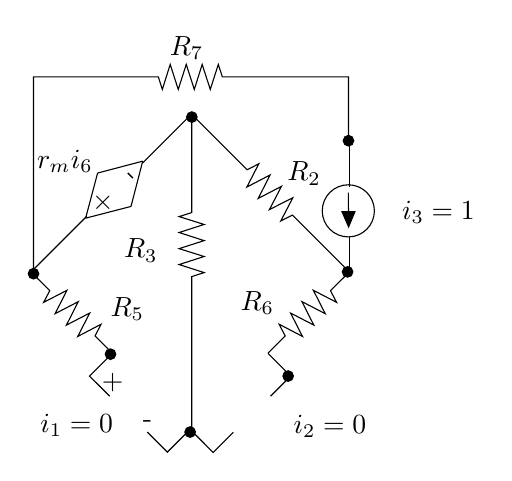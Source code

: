 \begin{tikzpicture}[y=-1cm]
\sf
\draw[black] (1.991,3.996) -- (2.209,4.211) -- (2.131,4.36) -- (2.427,4.207) -- (2.276,4.504) -- (2.571,4.351) -- (2.42,4.649) -- (2.716,4.496) -- (2.564,4.793) -- (2.86,4.638) -- (2.784,4.787) -- (3.002,5.004);
\draw[black] (5.991,3.996) -- (5.773,4.211) -- (5.851,4.36) -- (5.556,4.207) -- (5.707,4.504) -- (5.411,4.351) -- (5.562,4.649) -- (5.267,4.496) -- (5.418,4.793) -- (5.122,4.638) -- (5.198,4.787) -- (4.98,5.004);
\draw[black] (4.011,5.996) -- (4.011,4.033) -- (4.169,3.982) -- (3.851,3.88) -- (4.169,3.778) -- (3.851,3.678) -- (4.169,3.576) -- (3.851,3.473) -- (4.169,3.371) -- (3.851,3.271) -- (4.011,3.22) -- (4.011,1.996);
\draw[black] (6.02,3.98) -- (5.291,3.251) -- (5.142,3.327) -- (5.296,3.031) -- (4.998,3.182) -- (5.151,2.887) -- (4.856,3.04) -- (5.007,2.742) -- (4.711,2.896) -- (4.864,2.6) -- (4.716,2.676) -- (4.009,1.969);
\draw[black] (6.002,2.322) -- (6.002,1.496) -- (4.4,1.496) -- (4.349,1.338) -- (4.247,1.656) -- (4.144,1.338) -- (4.044,1.656) -- (3.942,1.338) -- (3.84,1.656) -- (3.738,1.338) -- (3.638,1.656) -- (3.587,1.496) -- (2.002,1.496) -- (2.002,3.984);
\draw[black] (2.664,3.291) -- (2.816,2.718);
\draw[black] (3.389,2.567) -- (2.816,2.718);
\draw[black] (2.664,3.291) -- (3.24,3.142);
\draw[black] (3.389,2.567) -- (3.24,3.142);
\path (2.944,3.029) node[text=black,anchor=base,rotate=135.0] {+};
\path (3.282,2.691) node[text=black,anchor=base,rotate=135.0] {-};
\draw[arrows=-triangle 45,black] (6,2.967) -- (6.004,3.42);
\filldraw[black] (2.002,3.996) circle (0.067cm);
\filldraw[black] (4.013,2.007) circle (0.067cm);
\filldraw[black] (3.991,6.007) circle (0.067cm);
\filldraw[black] (2.98,5.018) circle (0.067cm);
\filldraw[black] (5.236,5.296) circle (0.067cm);
\filldraw[black] (5.991,3.973) circle (0.067cm);
\filldraw[black] (6.002,2.307) circle (0.067cm);
\draw[black] (4.98,5.007) -- (5.269,5.296) -- (5.013,5.551);
\draw[black] (3.996,5.978) -- (4.284,6.267) -- (4.54,6.011);
\draw[black] (3.002,5.007) -- (2.713,5.296) -- (2.969,5.551);
\draw[black] (3.991,5.973) -- (3.702,6.262) -- (3.447,6.007);
\draw[black] (1.967,3.978) -- (2.678,3.267);
\draw[black] (3.389,2.589) -- (3.989,1.989);
\draw[black] (6.011,2.356) -- (6.011,2.889);
\draw[black] (6.011,3.533) -- (6.011,3.989);
\path (5.18,6.029) node[text=black,anchor=base west] {$i_{2}=0$};
\path (3.702,3.796) node[text=black,anchor=base east] {$R_3$};
\path (5.102,2.818) node[text=black,anchor=base west] {$R_2$};
\path (5.18,4.462) node[text=black,anchor=base east] {$R_6$};
\path (3.947,1.229) node[text=black,anchor=base] {$R_7$};
\path (2.858,4.54) node[text=black,anchor=base west] {$R_5$};
\path (2.878,2.656) node[text=black,anchor=base east] {$r_mi_6$};
\path (3.136,6.007) node[text=black,anchor=base east] {$i_{1}=0$};
\path (3.267,5.467) node[text=black,anchor=base east] {+};
\path (3.633,5.944) node[text=black,anchor=base east] {-};
\path (6.558,3.307) node[text=black,anchor=base west] {$i_{3}=1$};
\draw[black] (6,3.198) circle (0.331cm);

\end{tikzpicture}%

%% Configure (x)emacs for this file ...
%% Local Variables:
%% mode: latex
%% End: